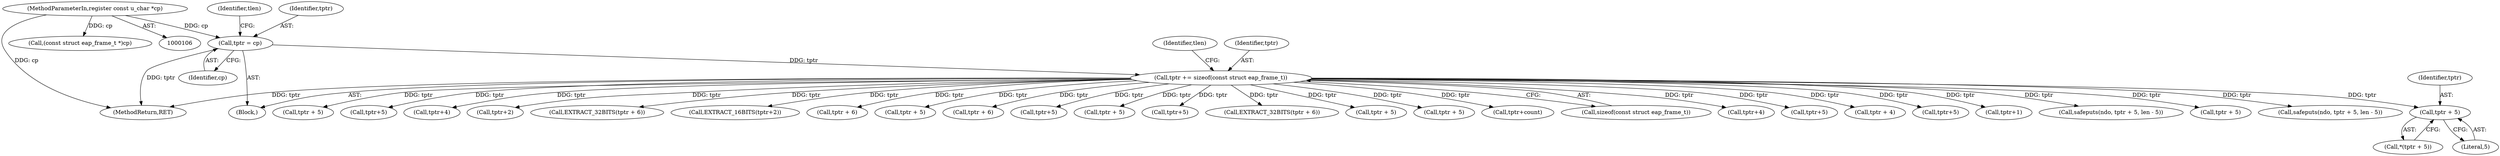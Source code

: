 digraph "0_tcpdump_985122081165753c7442bd7824c473eb9ff56308@pointer" {
"1000347" [label="(Call,tptr + 5)"];
"1000191" [label="(Call,tptr += sizeof(const struct eap_frame_t))"];
"1000121" [label="(Call,tptr = cp)"];
"1000108" [label="(MethodParameterIn,register const u_char *cp)"];
"1000468" [label="(MethodReturn,RET)"];
"1000329" [label="(Call,tptr+count)"];
"1000193" [label="(Call,sizeof(const struct eap_frame_t))"];
"1000348" [label="(Identifier,tptr)"];
"1000191" [label="(Call,tptr += sizeof(const struct eap_frame_t))"];
"1000258" [label="(Call,tptr+4)"];
"1000123" [label="(Identifier,cp)"];
"1000361" [label="(Call,tptr+5)"];
"1000262" [label="(Call,tptr + 4)"];
"1000108" [label="(MethodParameterIn,register const u_char *cp)"];
"1000192" [label="(Identifier,tptr)"];
"1000347" [label="(Call,tptr + 5)"];
"1000416" [label="(Call,tptr+5)"];
"1000125" [label="(Identifier,tlen)"];
"1000229" [label="(Call,tptr+1)"];
"1000280" [label="(Call,safeputs(ndo, tptr + 5, len - 5))"];
"1000410" [label="(Call,tptr + 5)"];
"1000301" [label="(Call,safeputs(ndo, tptr + 5, len - 5))"];
"1000129" [label="(Call,(const struct eap_frame_t *)cp)"];
"1000282" [label="(Call,tptr + 5)"];
"1000406" [label="(Call,tptr+5)"];
"1000245" [label="(Call,tptr+4)"];
"1000212" [label="(Call,tptr+2)"];
"1000346" [label="(Call,*(tptr + 5))"];
"1000110" [label="(Block,)"];
"1000349" [label="(Literal,5)"];
"1000380" [label="(Call,EXTRACT_32BITS(tptr + 6))"];
"1000211" [label="(Call,EXTRACT_16BITS(tptr+2))"];
"1000381" [label="(Call,tptr + 6)"];
"1000303" [label="(Call,tptr + 5)"];
"1000426" [label="(Call,tptr + 6)"];
"1000371" [label="(Call,tptr+5)"];
"1000446" [label="(Call,tptr + 5)"];
"1000442" [label="(Call,tptr+5)"];
"1000122" [label="(Identifier,tptr)"];
"1000425" [label="(Call,EXTRACT_32BITS(tptr + 6))"];
"1000393" [label="(Call,tptr + 5)"];
"1000121" [label="(Call,tptr = cp)"];
"1000365" [label="(Call,tptr + 5)"];
"1000196" [label="(Identifier,tlen)"];
"1000347" -> "1000346"  [label="AST: "];
"1000347" -> "1000349"  [label="CFG: "];
"1000348" -> "1000347"  [label="AST: "];
"1000349" -> "1000347"  [label="AST: "];
"1000346" -> "1000347"  [label="CFG: "];
"1000191" -> "1000347"  [label="DDG: tptr"];
"1000191" -> "1000110"  [label="AST: "];
"1000191" -> "1000193"  [label="CFG: "];
"1000192" -> "1000191"  [label="AST: "];
"1000193" -> "1000191"  [label="AST: "];
"1000196" -> "1000191"  [label="CFG: "];
"1000191" -> "1000468"  [label="DDG: tptr"];
"1000121" -> "1000191"  [label="DDG: tptr"];
"1000191" -> "1000211"  [label="DDG: tptr"];
"1000191" -> "1000212"  [label="DDG: tptr"];
"1000191" -> "1000229"  [label="DDG: tptr"];
"1000191" -> "1000245"  [label="DDG: tptr"];
"1000191" -> "1000258"  [label="DDG: tptr"];
"1000191" -> "1000262"  [label="DDG: tptr"];
"1000191" -> "1000280"  [label="DDG: tptr"];
"1000191" -> "1000282"  [label="DDG: tptr"];
"1000191" -> "1000301"  [label="DDG: tptr"];
"1000191" -> "1000303"  [label="DDG: tptr"];
"1000191" -> "1000329"  [label="DDG: tptr"];
"1000191" -> "1000361"  [label="DDG: tptr"];
"1000191" -> "1000365"  [label="DDG: tptr"];
"1000191" -> "1000371"  [label="DDG: tptr"];
"1000191" -> "1000380"  [label="DDG: tptr"];
"1000191" -> "1000381"  [label="DDG: tptr"];
"1000191" -> "1000393"  [label="DDG: tptr"];
"1000191" -> "1000406"  [label="DDG: tptr"];
"1000191" -> "1000410"  [label="DDG: tptr"];
"1000191" -> "1000416"  [label="DDG: tptr"];
"1000191" -> "1000425"  [label="DDG: tptr"];
"1000191" -> "1000426"  [label="DDG: tptr"];
"1000191" -> "1000442"  [label="DDG: tptr"];
"1000191" -> "1000446"  [label="DDG: tptr"];
"1000121" -> "1000110"  [label="AST: "];
"1000121" -> "1000123"  [label="CFG: "];
"1000122" -> "1000121"  [label="AST: "];
"1000123" -> "1000121"  [label="AST: "];
"1000125" -> "1000121"  [label="CFG: "];
"1000121" -> "1000468"  [label="DDG: tptr"];
"1000108" -> "1000121"  [label="DDG: cp"];
"1000108" -> "1000106"  [label="AST: "];
"1000108" -> "1000468"  [label="DDG: cp"];
"1000108" -> "1000129"  [label="DDG: cp"];
}

